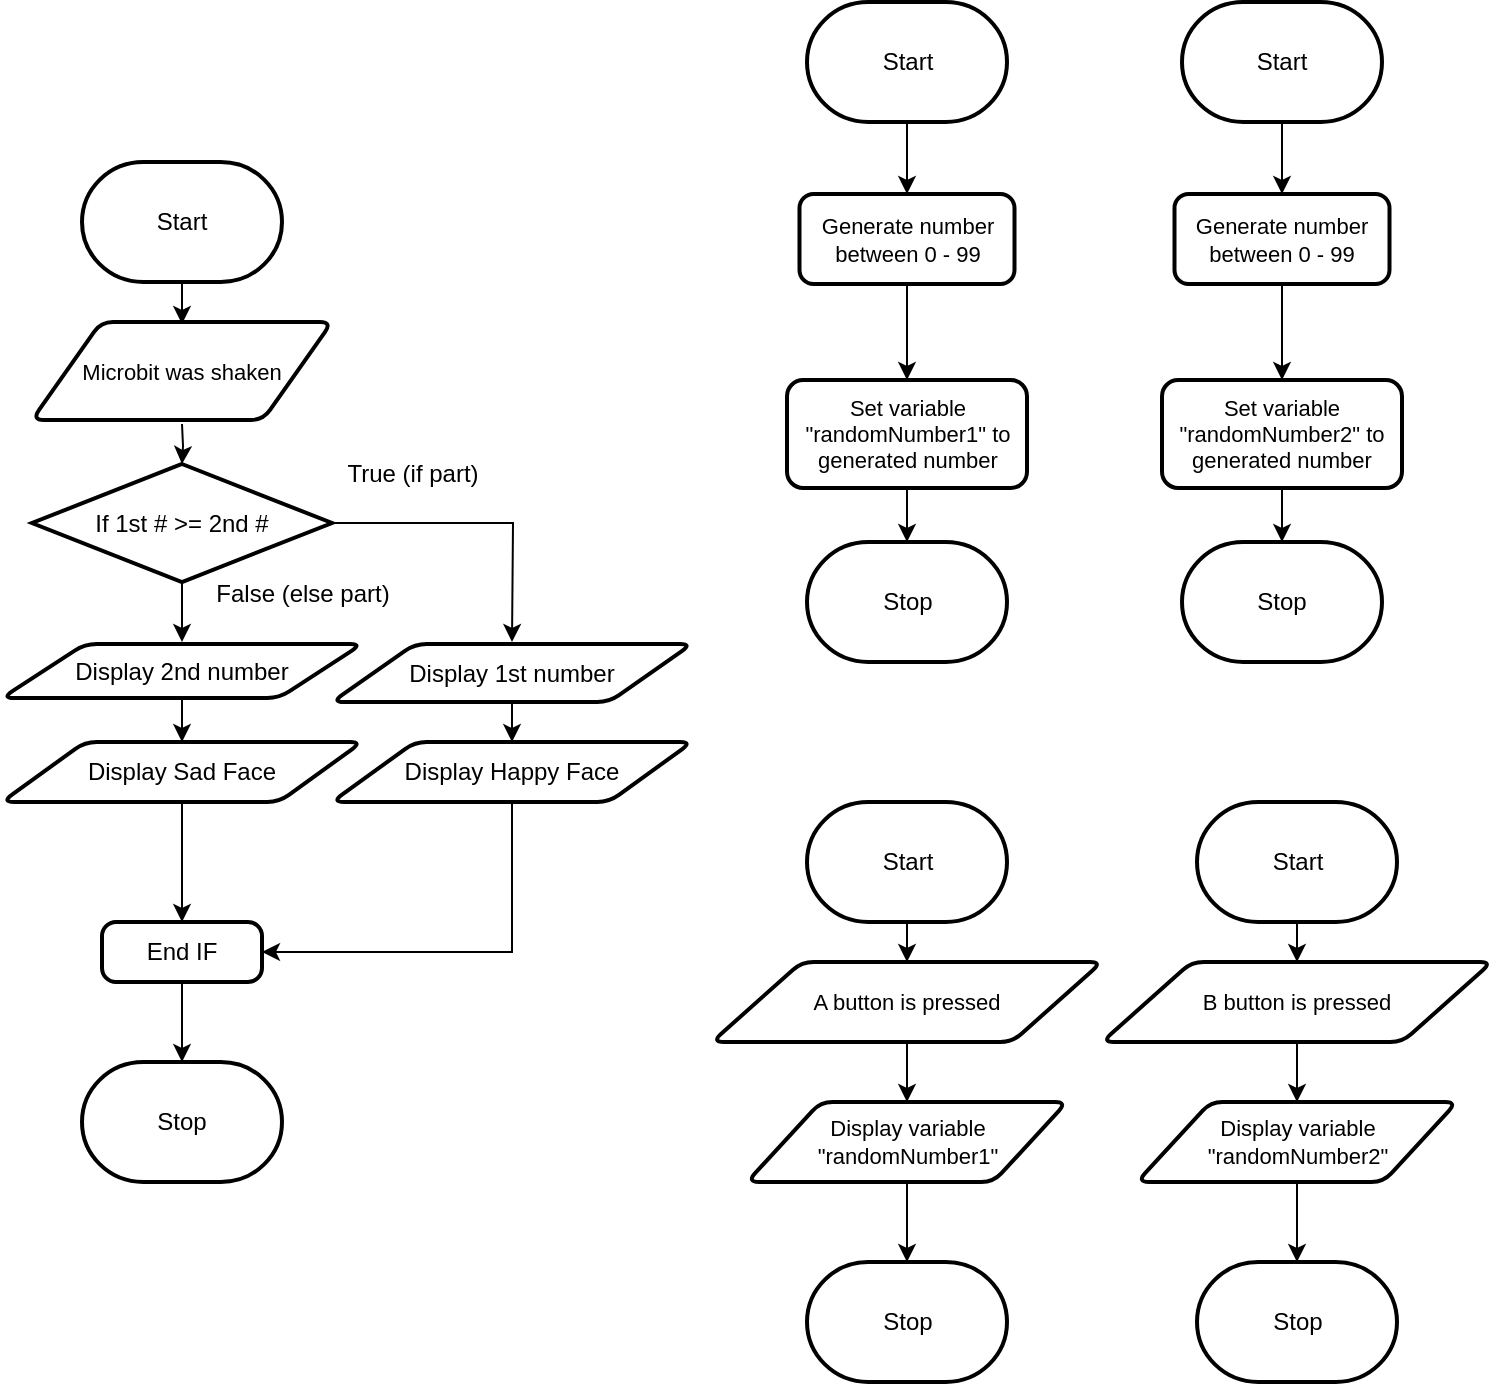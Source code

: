 <mxfile>
    <diagram id="HIP3nbAZw_EuaXWnEj3U" name="Page-1">
        <mxGraphModel dx="866" dy="411" grid="1" gridSize="10" guides="1" tooltips="1" connect="1" arrows="1" fold="1" page="1" pageScale="1" pageWidth="850" pageHeight="1100" math="0" shadow="0">
            <root>
                <mxCell id="0"/>
                <mxCell id="1" parent="0"/>
                <mxCell id="5" style="edgeStyle=orthogonalEdgeStyle;html=1;rounded=0;entryX=0.5;entryY=0;entryDx=0;entryDy=0;" parent="1" source="2" edge="1">
                    <mxGeometry relative="1" as="geometry">
                        <mxPoint x="150" y="281" as="targetPoint"/>
                    </mxGeometry>
                </mxCell>
                <mxCell id="2" value="Start" style="strokeWidth=2;html=1;shape=mxgraph.flowchart.terminator;whiteSpace=wrap;" parent="1" vertex="1">
                    <mxGeometry x="100" y="200" width="100" height="60" as="geometry"/>
                </mxCell>
                <mxCell id="3" value="Stop" style="strokeWidth=2;html=1;shape=mxgraph.flowchart.terminator;whiteSpace=wrap;" parent="1" vertex="1">
                    <mxGeometry x="100" y="650" width="100" height="60" as="geometry"/>
                </mxCell>
                <mxCell id="18" style="edgeStyle=orthogonalEdgeStyle;html=1;exitX=1;exitY=0.5;exitDx=0;exitDy=0;exitPerimeter=0;entryX=0.5;entryY=0;entryDx=0;entryDy=0;rounded=0;" edge="1" parent="1" source="9">
                    <mxGeometry relative="1" as="geometry">
                        <mxPoint x="315" y="440" as="targetPoint"/>
                    </mxGeometry>
                </mxCell>
                <mxCell id="20" style="edgeStyle=orthogonalEdgeStyle;shape=connector;rounded=0;html=1;exitX=0.5;exitY=1;exitDx=0;exitDy=0;exitPerimeter=0;entryX=0.5;entryY=0;entryDx=0;entryDy=0;labelBackgroundColor=default;strokeColor=default;fontFamily=Helvetica;fontSize=11;fontColor=default;endArrow=classic;" edge="1" parent="1" source="9">
                    <mxGeometry relative="1" as="geometry">
                        <mxPoint x="150" y="440" as="targetPoint"/>
                    </mxGeometry>
                </mxCell>
                <mxCell id="9" value="If 1st # &amp;gt;= 2nd #" style="strokeWidth=2;html=1;shape=mxgraph.flowchart.decision;whiteSpace=wrap;fillColor=none;" vertex="1" parent="1">
                    <mxGeometry x="75" y="351" width="150" height="59" as="geometry"/>
                </mxCell>
                <mxCell id="24" style="edgeStyle=orthogonalEdgeStyle;shape=connector;rounded=0;html=1;exitX=0.5;exitY=1;exitDx=0;exitDy=0;entryX=0.5;entryY=0;entryDx=0;entryDy=0;entryPerimeter=0;labelBackgroundColor=default;strokeColor=default;fontFamily=Helvetica;fontSize=11;fontColor=default;endArrow=classic;" edge="1" parent="1" source="15" target="3">
                    <mxGeometry relative="1" as="geometry"/>
                </mxCell>
                <mxCell id="15" value="End IF" style="rounded=1;whiteSpace=wrap;html=1;absoluteArcSize=1;arcSize=14;strokeWidth=2;fillColor=none;" vertex="1" parent="1">
                    <mxGeometry x="110" y="580" width="80" height="30" as="geometry"/>
                </mxCell>
                <mxCell id="16" value="True (if part)" style="text;html=1;align=center;verticalAlign=middle;resizable=0;points=[];autosize=1;strokeColor=none;fillColor=none;" vertex="1" parent="1">
                    <mxGeometry x="220" y="341" width="90" height="30" as="geometry"/>
                </mxCell>
                <mxCell id="23" style="edgeStyle=orthogonalEdgeStyle;shape=connector;rounded=0;html=1;exitX=0.5;exitY=1;exitDx=0;exitDy=0;entryX=0.5;entryY=0;entryDx=0;entryDy=0;entryPerimeter=0;labelBackgroundColor=default;strokeColor=default;fontFamily=Helvetica;fontSize=11;fontColor=default;endArrow=classic;" edge="1" parent="1" target="9">
                    <mxGeometry relative="1" as="geometry">
                        <mxPoint x="150" y="331" as="sourcePoint"/>
                    </mxGeometry>
                </mxCell>
                <mxCell id="26" value="False (else part)" style="text;html=1;align=center;verticalAlign=middle;resizable=0;points=[];autosize=1;strokeColor=none;fillColor=none;" vertex="1" parent="1">
                    <mxGeometry x="155" y="401" width="110" height="30" as="geometry"/>
                </mxCell>
                <mxCell id="33" style="edgeStyle=orthogonalEdgeStyle;shape=connector;rounded=0;html=1;exitX=0.5;exitY=1;exitDx=0;exitDy=0;exitPerimeter=0;entryX=0.5;entryY=0;entryDx=0;entryDy=0;labelBackgroundColor=default;strokeColor=default;fontFamily=Helvetica;fontSize=11;fontColor=default;endArrow=classic;" edge="1" parent="1" source="28" target="70">
                    <mxGeometry relative="1" as="geometry">
                        <mxPoint x="512.5" y="201" as="targetPoint"/>
                    </mxGeometry>
                </mxCell>
                <mxCell id="28" value="Start" style="strokeWidth=2;html=1;shape=mxgraph.flowchart.terminator;whiteSpace=wrap;" vertex="1" parent="1">
                    <mxGeometry x="462.5" y="120" width="100" height="60" as="geometry"/>
                </mxCell>
                <mxCell id="29" value="Stop" style="strokeWidth=2;html=1;shape=mxgraph.flowchart.terminator;whiteSpace=wrap;" vertex="1" parent="1">
                    <mxGeometry x="462.5" y="390" width="100" height="60" as="geometry"/>
                </mxCell>
                <mxCell id="34" style="edgeStyle=orthogonalEdgeStyle;shape=connector;rounded=0;html=1;exitX=0.5;exitY=1;exitDx=0;exitDy=0;entryX=0.5;entryY=0;entryDx=0;entryDy=0;labelBackgroundColor=default;strokeColor=default;fontFamily=Helvetica;fontSize=11;fontColor=default;endArrow=classic;" edge="1" parent="1" source="70" target="32">
                    <mxGeometry relative="1" as="geometry">
                        <mxPoint x="512.5" y="291" as="sourcePoint"/>
                    </mxGeometry>
                </mxCell>
                <mxCell id="35" style="edgeStyle=orthogonalEdgeStyle;shape=connector;rounded=0;html=1;exitX=0.5;exitY=1;exitDx=0;exitDy=0;entryX=0.5;entryY=0;entryDx=0;entryDy=0;entryPerimeter=0;labelBackgroundColor=default;strokeColor=default;fontFamily=Helvetica;fontSize=11;fontColor=default;endArrow=classic;" edge="1" parent="1" source="32" target="29">
                    <mxGeometry relative="1" as="geometry"/>
                </mxCell>
                <mxCell id="32" value="Set variable &quot;randomNumber1&quot; to generated number" style="rounded=1;whiteSpace=wrap;html=1;shadow=0;strokeWidth=2;fontFamily=Helvetica;fontSize=11;fontColor=default;fillColor=none;" vertex="1" parent="1">
                    <mxGeometry x="452.5" y="309" width="120" height="54" as="geometry"/>
                </mxCell>
                <mxCell id="61" style="edgeStyle=orthogonalEdgeStyle;shape=connector;rounded=0;html=1;exitX=0.5;exitY=1;exitDx=0;exitDy=0;exitPerimeter=0;entryX=0.5;entryY=0;entryDx=0;entryDy=0;labelBackgroundColor=default;strokeColor=default;fontFamily=Helvetica;fontSize=11;fontColor=default;endArrow=classic;" edge="1" parent="1" source="36" target="60">
                    <mxGeometry relative="1" as="geometry"/>
                </mxCell>
                <mxCell id="36" value="Start" style="strokeWidth=2;html=1;shape=mxgraph.flowchart.terminator;whiteSpace=wrap;" vertex="1" parent="1">
                    <mxGeometry x="462.5" y="520" width="100" height="60" as="geometry"/>
                </mxCell>
                <mxCell id="37" value="Stop" style="strokeWidth=2;html=1;shape=mxgraph.flowchart.terminator;whiteSpace=wrap;" vertex="1" parent="1">
                    <mxGeometry x="462.5" y="750" width="100" height="60" as="geometry"/>
                </mxCell>
                <mxCell id="54" style="edgeStyle=orthogonalEdgeStyle;shape=connector;rounded=0;html=1;exitX=0.5;exitY=1;exitDx=0;exitDy=0;entryX=0.5;entryY=0;entryDx=0;entryDy=0;labelBackgroundColor=default;strokeColor=default;fontFamily=Helvetica;fontSize=11;fontColor=default;endArrow=classic;" edge="1" parent="1" source="49" target="53">
                    <mxGeometry relative="1" as="geometry"/>
                </mxCell>
                <mxCell id="49" value="&lt;span style=&quot;font-size: 12px;&quot;&gt;Display 1st number&lt;/span&gt;" style="shape=parallelogram;html=1;strokeWidth=2;perimeter=parallelogramPerimeter;whiteSpace=wrap;rounded=1;arcSize=12;size=0.23;shadow=0;fontFamily=Helvetica;fontSize=11;fontColor=default;fillColor=none;" vertex="1" parent="1">
                    <mxGeometry x="225" y="441" width="180" height="29" as="geometry"/>
                </mxCell>
                <mxCell id="55" style="edgeStyle=orthogonalEdgeStyle;shape=connector;rounded=0;html=1;exitX=0.5;exitY=1;exitDx=0;exitDy=0;entryX=0.5;entryY=0;entryDx=0;entryDy=0;labelBackgroundColor=default;strokeColor=default;fontFamily=Helvetica;fontSize=11;fontColor=default;endArrow=classic;" edge="1" parent="1" source="51" target="52">
                    <mxGeometry relative="1" as="geometry"/>
                </mxCell>
                <mxCell id="51" value="&lt;span style=&quot;font-size: 12px;&quot;&gt;Display 2nd number&lt;/span&gt;" style="shape=parallelogram;html=1;strokeWidth=2;perimeter=parallelogramPerimeter;whiteSpace=wrap;rounded=1;arcSize=12;size=0.23;shadow=0;fontFamily=Helvetica;fontSize=11;fontColor=default;fillColor=none;" vertex="1" parent="1">
                    <mxGeometry x="60" y="441" width="180" height="27" as="geometry"/>
                </mxCell>
                <mxCell id="56" style="edgeStyle=orthogonalEdgeStyle;shape=connector;rounded=0;html=1;exitX=0.5;exitY=1;exitDx=0;exitDy=0;entryX=0.5;entryY=0;entryDx=0;entryDy=0;labelBackgroundColor=default;strokeColor=default;fontFamily=Helvetica;fontSize=11;fontColor=default;endArrow=classic;" edge="1" parent="1" source="52" target="15">
                    <mxGeometry relative="1" as="geometry"/>
                </mxCell>
                <mxCell id="52" value="&lt;span style=&quot;font-size: 12px;&quot;&gt;Display Sad Face&lt;/span&gt;" style="shape=parallelogram;html=1;strokeWidth=2;perimeter=parallelogramPerimeter;whiteSpace=wrap;rounded=1;arcSize=12;size=0.23;shadow=0;fontFamily=Helvetica;fontSize=11;fontColor=default;fillColor=none;" vertex="1" parent="1">
                    <mxGeometry x="60" y="490" width="180" height="30" as="geometry"/>
                </mxCell>
                <mxCell id="57" style="edgeStyle=orthogonalEdgeStyle;shape=connector;rounded=0;html=1;exitX=0.5;exitY=1;exitDx=0;exitDy=0;entryX=1;entryY=0.5;entryDx=0;entryDy=0;labelBackgroundColor=default;strokeColor=default;fontFamily=Helvetica;fontSize=11;fontColor=default;endArrow=classic;" edge="1" parent="1" source="53" target="15">
                    <mxGeometry relative="1" as="geometry"/>
                </mxCell>
                <mxCell id="53" value="&lt;span style=&quot;font-size: 12px;&quot;&gt;Display Happy Face&lt;/span&gt;" style="shape=parallelogram;html=1;strokeWidth=2;perimeter=parallelogramPerimeter;whiteSpace=wrap;rounded=1;arcSize=12;size=0.23;shadow=0;fontFamily=Helvetica;fontSize=11;fontColor=default;fillColor=none;" vertex="1" parent="1">
                    <mxGeometry x="225" y="490" width="180" height="30" as="geometry"/>
                </mxCell>
                <mxCell id="59" value="Microbit was shaken" style="shape=parallelogram;html=1;strokeWidth=2;perimeter=parallelogramPerimeter;whiteSpace=wrap;rounded=1;arcSize=12;size=0.23;shadow=0;fontFamily=Helvetica;fontSize=11;fontColor=default;fillColor=none;" vertex="1" parent="1">
                    <mxGeometry x="75" y="280" width="150" height="49" as="geometry"/>
                </mxCell>
                <mxCell id="77" style="edgeStyle=orthogonalEdgeStyle;shape=connector;rounded=0;html=1;exitX=0.5;exitY=1;exitDx=0;exitDy=0;entryX=0.5;entryY=0;entryDx=0;entryDy=0;labelBackgroundColor=default;strokeColor=default;fontFamily=Helvetica;fontSize=11;fontColor=default;endArrow=classic;" edge="1" parent="1" source="60" target="74">
                    <mxGeometry relative="1" as="geometry"/>
                </mxCell>
                <mxCell id="60" value="A button is pressed" style="shape=parallelogram;html=1;strokeWidth=2;perimeter=parallelogramPerimeter;whiteSpace=wrap;rounded=1;arcSize=12;size=0.23;shadow=0;fontFamily=Helvetica;fontSize=11;fontColor=default;fillColor=none;" vertex="1" parent="1">
                    <mxGeometry x="415" y="600" width="195" height="40" as="geometry"/>
                </mxCell>
                <mxCell id="62" style="edgeStyle=orthogonalEdgeStyle;shape=connector;rounded=0;html=1;exitX=0.5;exitY=1;exitDx=0;exitDy=0;exitPerimeter=0;entryX=0.5;entryY=0;entryDx=0;entryDy=0;labelBackgroundColor=default;strokeColor=default;fontFamily=Helvetica;fontSize=11;fontColor=default;endArrow=classic;" edge="1" source="63" target="72" parent="1">
                    <mxGeometry relative="1" as="geometry">
                        <mxPoint x="700" y="201" as="targetPoint"/>
                    </mxGeometry>
                </mxCell>
                <mxCell id="63" value="Start" style="strokeWidth=2;html=1;shape=mxgraph.flowchart.terminator;whiteSpace=wrap;" vertex="1" parent="1">
                    <mxGeometry x="650" y="120" width="100" height="60" as="geometry"/>
                </mxCell>
                <mxCell id="64" value="Stop" style="strokeWidth=2;html=1;shape=mxgraph.flowchart.terminator;whiteSpace=wrap;" vertex="1" parent="1">
                    <mxGeometry x="650" y="390" width="100" height="60" as="geometry"/>
                </mxCell>
                <mxCell id="65" style="edgeStyle=orthogonalEdgeStyle;shape=connector;rounded=0;html=1;exitX=0.5;exitY=1;exitDx=0;exitDy=0;entryX=0.5;entryY=0;entryDx=0;entryDy=0;labelBackgroundColor=default;strokeColor=default;fontFamily=Helvetica;fontSize=11;fontColor=default;endArrow=classic;" edge="1" source="72" target="68" parent="1">
                    <mxGeometry relative="1" as="geometry">
                        <mxPoint x="700" y="291" as="sourcePoint"/>
                    </mxGeometry>
                </mxCell>
                <mxCell id="67" style="edgeStyle=orthogonalEdgeStyle;shape=connector;rounded=0;html=1;exitX=0.5;exitY=1;exitDx=0;exitDy=0;entryX=0.5;entryY=0;entryDx=0;entryDy=0;entryPerimeter=0;labelBackgroundColor=default;strokeColor=default;fontFamily=Helvetica;fontSize=11;fontColor=default;endArrow=classic;" edge="1" source="68" target="64" parent="1">
                    <mxGeometry relative="1" as="geometry"/>
                </mxCell>
                <mxCell id="68" value="Set variable &quot;randomNumber2&quot; to generated number" style="rounded=1;whiteSpace=wrap;html=1;shadow=0;strokeWidth=2;fontFamily=Helvetica;fontSize=11;fontColor=default;fillColor=none;" vertex="1" parent="1">
                    <mxGeometry x="640" y="309" width="120" height="54" as="geometry"/>
                </mxCell>
                <mxCell id="70" value="Generate number between 0 - 99" style="rounded=1;whiteSpace=wrap;html=1;absoluteArcSize=1;arcSize=14;strokeWidth=2;shadow=0;fontFamily=Helvetica;fontSize=11;fontColor=default;fillColor=none;" vertex="1" parent="1">
                    <mxGeometry x="458.75" y="216" width="107.5" height="45" as="geometry"/>
                </mxCell>
                <mxCell id="72" value="Generate number between 0 - 99" style="rounded=1;whiteSpace=wrap;html=1;absoluteArcSize=1;arcSize=14;strokeWidth=2;shadow=0;fontFamily=Helvetica;fontSize=11;fontColor=default;fillColor=none;" vertex="1" parent="1">
                    <mxGeometry x="646.25" y="216" width="107.5" height="45" as="geometry"/>
                </mxCell>
                <mxCell id="75" style="edgeStyle=orthogonalEdgeStyle;shape=connector;rounded=0;html=1;exitX=0.5;exitY=1;exitDx=0;exitDy=0;entryX=0.5;entryY=0;entryDx=0;entryDy=0;entryPerimeter=0;labelBackgroundColor=default;strokeColor=default;fontFamily=Helvetica;fontSize=11;fontColor=default;endArrow=classic;" edge="1" parent="1" source="74" target="37">
                    <mxGeometry relative="1" as="geometry"/>
                </mxCell>
                <mxCell id="74" value="Display variable &quot;randomNumber1&quot;" style="shape=parallelogram;html=1;strokeWidth=2;perimeter=parallelogramPerimeter;whiteSpace=wrap;rounded=1;arcSize=12;size=0.23;shadow=0;fontFamily=Helvetica;fontSize=11;fontColor=default;fillColor=none;" vertex="1" parent="1">
                    <mxGeometry x="432.5" y="670" width="160" height="40" as="geometry"/>
                </mxCell>
                <mxCell id="78" style="edgeStyle=orthogonalEdgeStyle;shape=connector;rounded=0;html=1;exitX=0.5;exitY=1;exitDx=0;exitDy=0;exitPerimeter=0;entryX=0.5;entryY=0;entryDx=0;entryDy=0;labelBackgroundColor=default;strokeColor=default;fontFamily=Helvetica;fontSize=11;fontColor=default;endArrow=classic;" edge="1" source="79" target="82" parent="1">
                    <mxGeometry relative="1" as="geometry"/>
                </mxCell>
                <mxCell id="79" value="Start" style="strokeWidth=2;html=1;shape=mxgraph.flowchart.terminator;whiteSpace=wrap;" vertex="1" parent="1">
                    <mxGeometry x="657.5" y="520" width="100" height="60" as="geometry"/>
                </mxCell>
                <mxCell id="80" value="Stop" style="strokeWidth=2;html=1;shape=mxgraph.flowchart.terminator;whiteSpace=wrap;" vertex="1" parent="1">
                    <mxGeometry x="657.5" y="750" width="100" height="60" as="geometry"/>
                </mxCell>
                <mxCell id="81" style="edgeStyle=orthogonalEdgeStyle;shape=connector;rounded=0;html=1;exitX=0.5;exitY=1;exitDx=0;exitDy=0;entryX=0.5;entryY=0;entryDx=0;entryDy=0;labelBackgroundColor=default;strokeColor=default;fontFamily=Helvetica;fontSize=11;fontColor=default;endArrow=classic;" edge="1" source="82" target="84" parent="1">
                    <mxGeometry relative="1" as="geometry"/>
                </mxCell>
                <mxCell id="82" value="B button is pressed" style="shape=parallelogram;html=1;strokeWidth=2;perimeter=parallelogramPerimeter;whiteSpace=wrap;rounded=1;arcSize=12;size=0.23;shadow=0;fontFamily=Helvetica;fontSize=11;fontColor=default;fillColor=none;" vertex="1" parent="1">
                    <mxGeometry x="610" y="600" width="195" height="40" as="geometry"/>
                </mxCell>
                <mxCell id="83" style="edgeStyle=orthogonalEdgeStyle;shape=connector;rounded=0;html=1;exitX=0.5;exitY=1;exitDx=0;exitDy=0;entryX=0.5;entryY=0;entryDx=0;entryDy=0;entryPerimeter=0;labelBackgroundColor=default;strokeColor=default;fontFamily=Helvetica;fontSize=11;fontColor=default;endArrow=classic;" edge="1" source="84" target="80" parent="1">
                    <mxGeometry relative="1" as="geometry"/>
                </mxCell>
                <mxCell id="84" value="Display variable &quot;randomNumber2&quot;" style="shape=parallelogram;html=1;strokeWidth=2;perimeter=parallelogramPerimeter;whiteSpace=wrap;rounded=1;arcSize=12;size=0.23;shadow=0;fontFamily=Helvetica;fontSize=11;fontColor=default;fillColor=none;" vertex="1" parent="1">
                    <mxGeometry x="627.5" y="670" width="160" height="40" as="geometry"/>
                </mxCell>
            </root>
        </mxGraphModel>
    </diagram>
</mxfile>